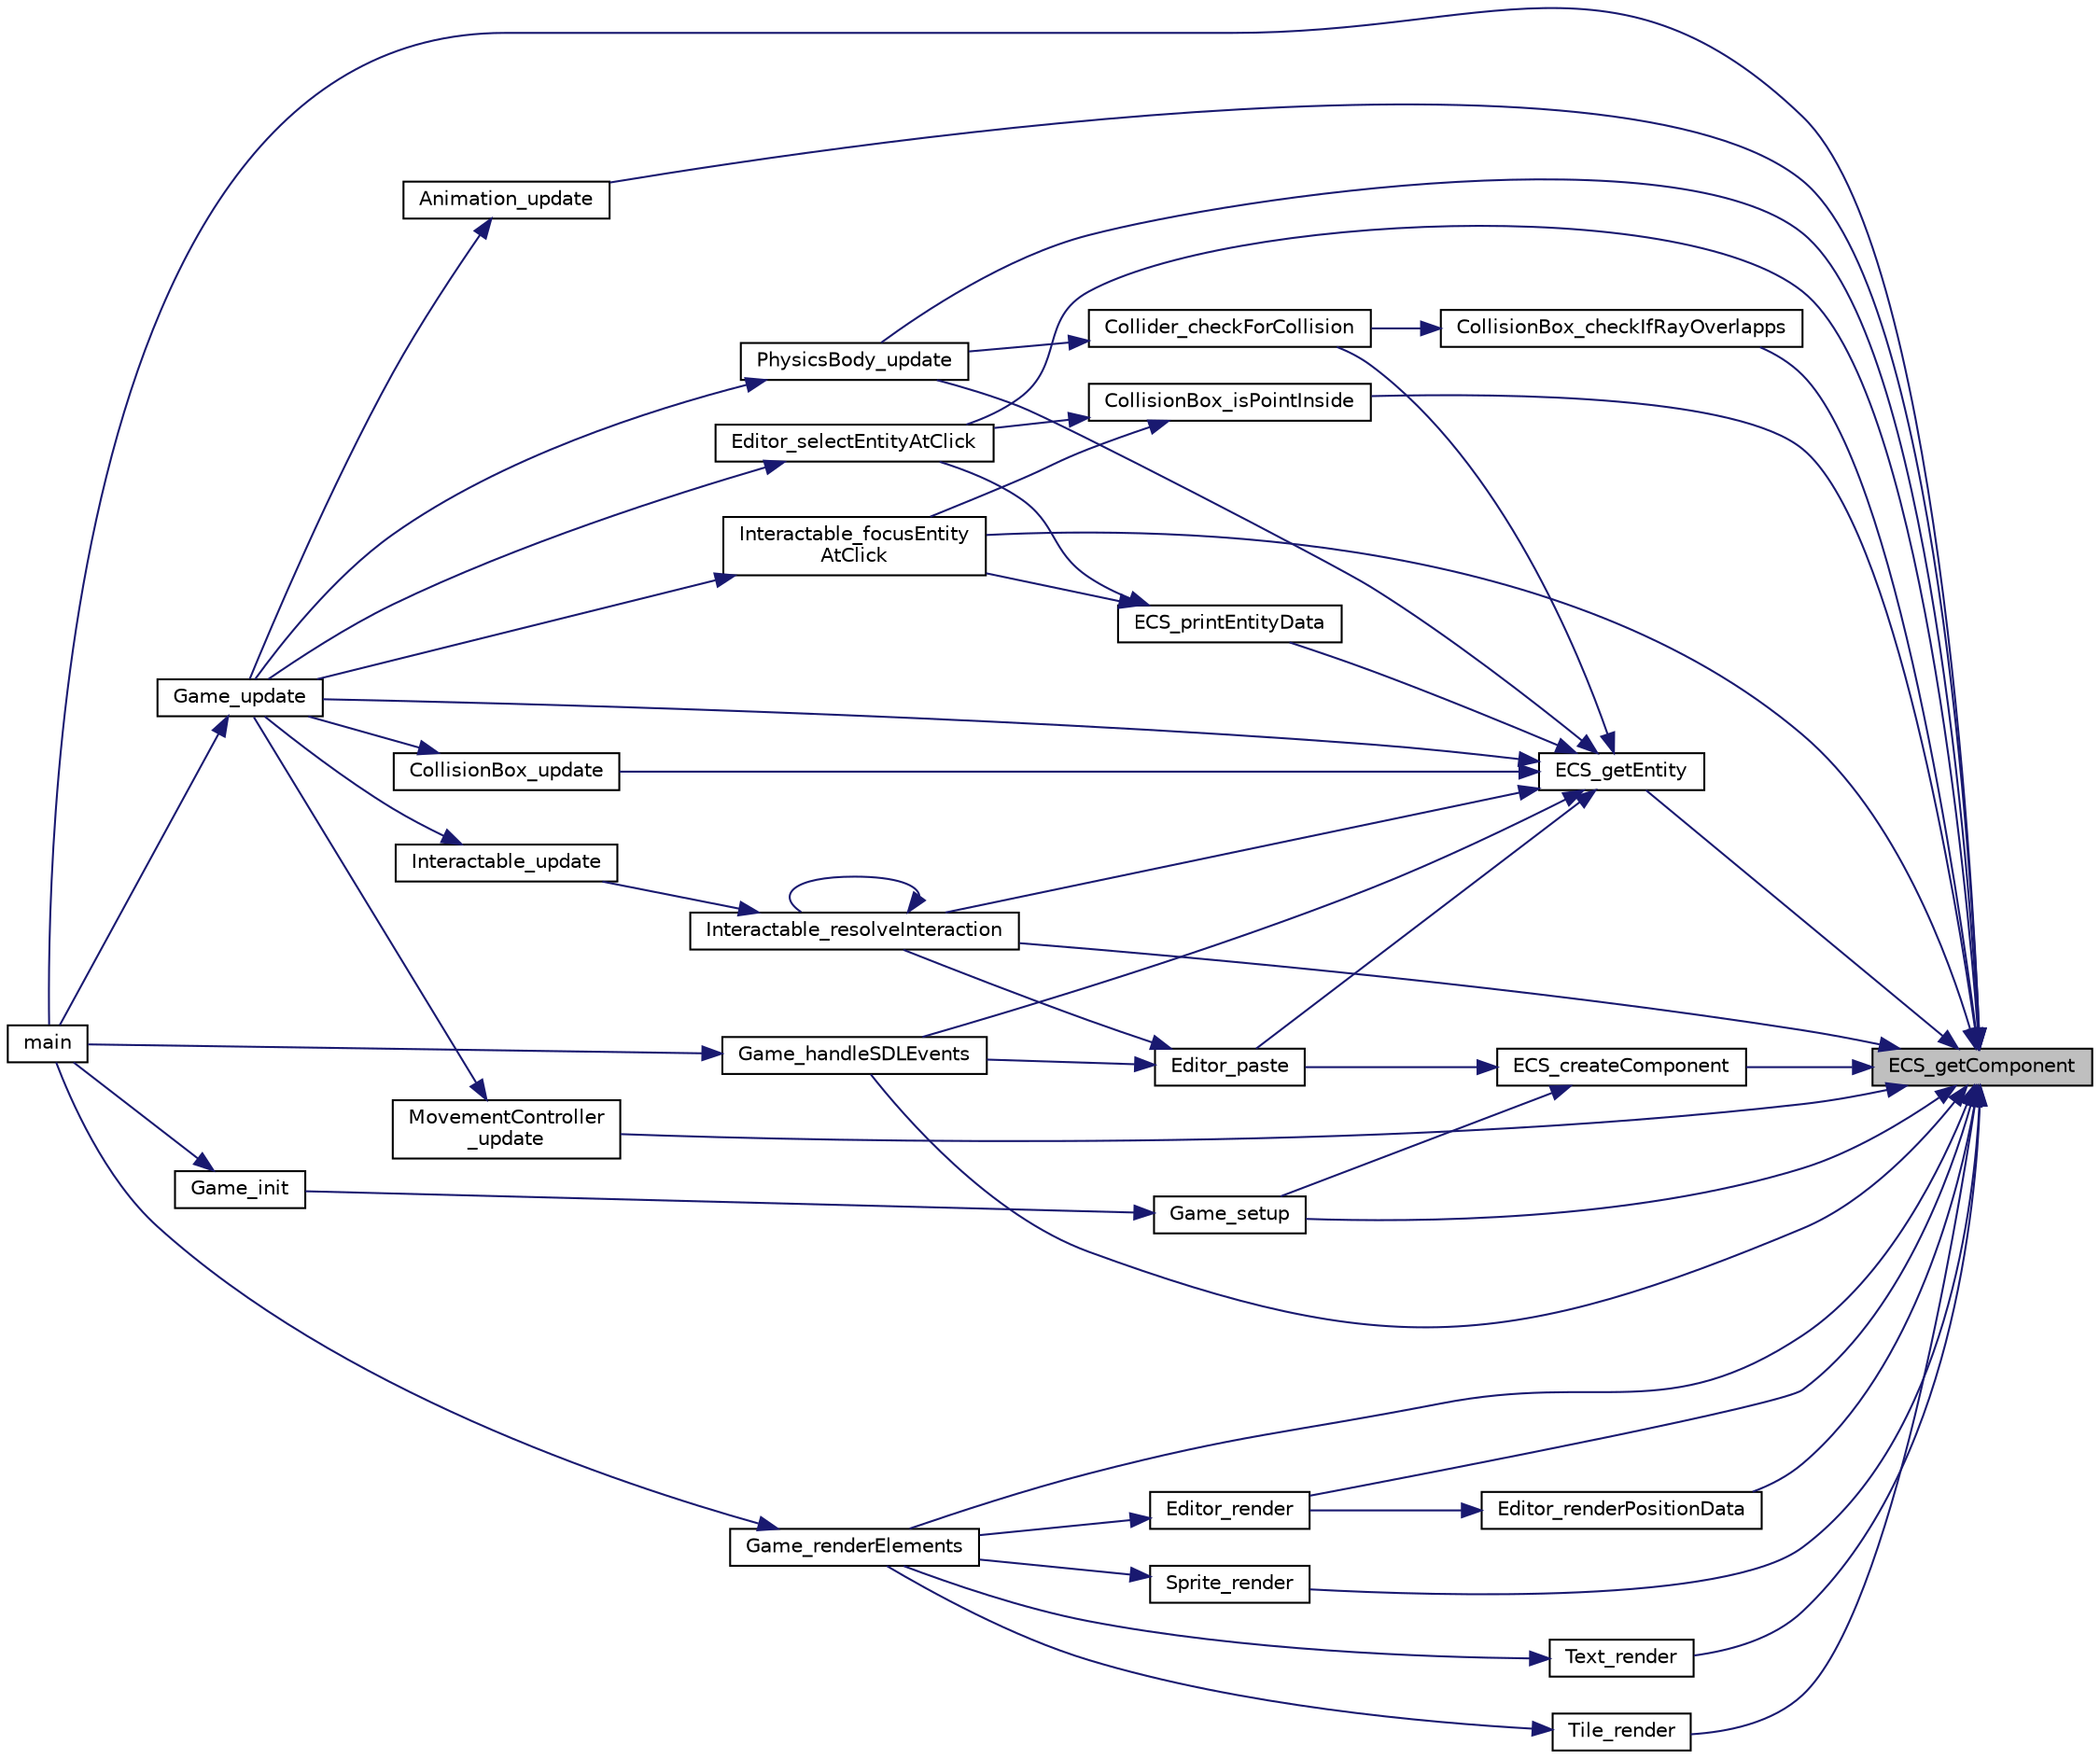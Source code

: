 digraph "ECS_getComponent"
{
 // LATEX_PDF_SIZE
  edge [fontname="Helvetica",fontsize="10",labelfontname="Helvetica",labelfontsize="10"];
  node [fontname="Helvetica",fontsize="10",shape=record];
  rankdir="RL";
  Node1 [label="ECS_getComponent",height=0.2,width=0.4,color="black", fillcolor="grey75", style="filled", fontcolor="black",tooltip=" "];
  Node1 -> Node2 [dir="back",color="midnightblue",fontsize="10",style="solid",fontname="Helvetica"];
  Node2 [label="Animation_update",height=0.2,width=0.4,color="black", fillcolor="white", style="filled",URL="$_animation_systems_8c.html#afe1d29555e6729ef7382adc05449e9f5",tooltip=" "];
  Node2 -> Node3 [dir="back",color="midnightblue",fontsize="10",style="solid",fontname="Helvetica"];
  Node3 [label="Game_update",height=0.2,width=0.4,color="black", fillcolor="white", style="filled",URL="$_game_8c.html#a1fdb232da8445ef611c99a0baff40778",tooltip=" "];
  Node3 -> Node4 [dir="back",color="midnightblue",fontsize="10",style="solid",fontname="Helvetica"];
  Node4 [label="main",height=0.2,width=0.4,color="black", fillcolor="white", style="filled",URL="$main_8c.html#a840291bc02cba5474a4cb46a9b9566fe",tooltip=" "];
  Node1 -> Node5 [dir="back",color="midnightblue",fontsize="10",style="solid",fontname="Helvetica"];
  Node5 [label="CollisionBox_checkIfRayOverlapps",height=0.2,width=0.4,color="black", fillcolor="white", style="filled",URL="$_collision_box_systems_8c.html#a7df0444e4d49678e516b8e8b8c8c2884",tooltip=" "];
  Node5 -> Node6 [dir="back",color="midnightblue",fontsize="10",style="solid",fontname="Helvetica"];
  Node6 [label="Collider_checkForCollision",height=0.2,width=0.4,color="black", fillcolor="white", style="filled",URL="$_collider_systems_8c.html#a42ae79c25d1be4033888091c9f415ddb",tooltip=" "];
  Node6 -> Node7 [dir="back",color="midnightblue",fontsize="10",style="solid",fontname="Helvetica"];
  Node7 [label="PhysicsBody_update",height=0.2,width=0.4,color="black", fillcolor="white", style="filled",URL="$_physics_body_systems_8c.html#a9c1b8a179631ae38cf3b6ab4265fb44e",tooltip=" "];
  Node7 -> Node3 [dir="back",color="midnightblue",fontsize="10",style="solid",fontname="Helvetica"];
  Node1 -> Node8 [dir="back",color="midnightblue",fontsize="10",style="solid",fontname="Helvetica"];
  Node8 [label="CollisionBox_isPointInside",height=0.2,width=0.4,color="black", fillcolor="white", style="filled",URL="$_collision_box_systems_8c.html#aaa64d01005e915c93f76dfaffa29db45",tooltip=" "];
  Node8 -> Node9 [dir="back",color="midnightblue",fontsize="10",style="solid",fontname="Helvetica"];
  Node9 [label="Editor_selectEntityAtClick",height=0.2,width=0.4,color="black", fillcolor="white", style="filled",URL="$_editor_systems_8c.html#a0be42ead2aee7a61cbff0bedd5db3a78",tooltip=" "];
  Node9 -> Node3 [dir="back",color="midnightblue",fontsize="10",style="solid",fontname="Helvetica"];
  Node8 -> Node10 [dir="back",color="midnightblue",fontsize="10",style="solid",fontname="Helvetica"];
  Node10 [label="Interactable_focusEntity\lAtClick",height=0.2,width=0.4,color="black", fillcolor="white", style="filled",URL="$_interactable_systems_8c.html#ae85fd338eff1e8618710640569df7b4b",tooltip=" "];
  Node10 -> Node3 [dir="back",color="midnightblue",fontsize="10",style="solid",fontname="Helvetica"];
  Node1 -> Node11 [dir="back",color="midnightblue",fontsize="10",style="solid",fontname="Helvetica"];
  Node11 [label="ECS_createComponent",height=0.2,width=0.4,color="black", fillcolor="white", style="filled",URL="$_e_c_s_8c.html#a26b1c807141d22e5ca3e407fda22a9ea",tooltip=" "];
  Node11 -> Node12 [dir="back",color="midnightblue",fontsize="10",style="solid",fontname="Helvetica"];
  Node12 [label="Editor_paste",height=0.2,width=0.4,color="black", fillcolor="white", style="filled",URL="$_editor_systems_8c.html#aff3eddf012fafe777631e26bee40eabf",tooltip=" "];
  Node12 -> Node13 [dir="back",color="midnightblue",fontsize="10",style="solid",fontname="Helvetica"];
  Node13 [label="Game_handleSDLEvents",height=0.2,width=0.4,color="black", fillcolor="white", style="filled",URL="$_game_8c.html#a9911473d14630a4538712be4c4ae08ef",tooltip=" "];
  Node13 -> Node4 [dir="back",color="midnightblue",fontsize="10",style="solid",fontname="Helvetica"];
  Node12 -> Node14 [dir="back",color="midnightblue",fontsize="10",style="solid",fontname="Helvetica"];
  Node14 [label="Interactable_resolveInteraction",height=0.2,width=0.4,color="black", fillcolor="white", style="filled",URL="$_interactable_systems_8c.html#acb7bc993c906da3377e35ff6eb3ca1d9",tooltip=" "];
  Node14 -> Node14 [dir="back",color="midnightblue",fontsize="10",style="solid",fontname="Helvetica"];
  Node14 -> Node15 [dir="back",color="midnightblue",fontsize="10",style="solid",fontname="Helvetica"];
  Node15 [label="Interactable_update",height=0.2,width=0.4,color="black", fillcolor="white", style="filled",URL="$_interactable_systems_8c.html#ab7e982b57adb8ff955d90d40e890dfaf",tooltip=" "];
  Node15 -> Node3 [dir="back",color="midnightblue",fontsize="10",style="solid",fontname="Helvetica"];
  Node11 -> Node16 [dir="back",color="midnightblue",fontsize="10",style="solid",fontname="Helvetica"];
  Node16 [label="Game_setup",height=0.2,width=0.4,color="black", fillcolor="white", style="filled",URL="$_game_8c.html#a1476ad33e261f4f7e0aa253115eb4421",tooltip=" "];
  Node16 -> Node17 [dir="back",color="midnightblue",fontsize="10",style="solid",fontname="Helvetica"];
  Node17 [label="Game_init",height=0.2,width=0.4,color="black", fillcolor="white", style="filled",URL="$_game_8c.html#a1851b2ffb57454b79bbf468793fa1ddb",tooltip=" "];
  Node17 -> Node4 [dir="back",color="midnightblue",fontsize="10",style="solid",fontname="Helvetica"];
  Node1 -> Node18 [dir="back",color="midnightblue",fontsize="10",style="solid",fontname="Helvetica"];
  Node18 [label="ECS_getEntity",height=0.2,width=0.4,color="black", fillcolor="white", style="filled",URL="$_e_c_s_8c.html#a9c56e4a452bdea39ebee813646ecee83",tooltip=" "];
  Node18 -> Node6 [dir="back",color="midnightblue",fontsize="10",style="solid",fontname="Helvetica"];
  Node18 -> Node19 [dir="back",color="midnightblue",fontsize="10",style="solid",fontname="Helvetica"];
  Node19 [label="CollisionBox_update",height=0.2,width=0.4,color="black", fillcolor="white", style="filled",URL="$_collision_box_systems_8c.html#a8b6cf8bdbbfc2e06b3f5d971de4141d4",tooltip=" "];
  Node19 -> Node3 [dir="back",color="midnightblue",fontsize="10",style="solid",fontname="Helvetica"];
  Node18 -> Node20 [dir="back",color="midnightblue",fontsize="10",style="solid",fontname="Helvetica"];
  Node20 [label="ECS_printEntityData",height=0.2,width=0.4,color="black", fillcolor="white", style="filled",URL="$_e_c_s_8c.html#ab7771cd068d13fb1560388b4114a6343",tooltip=" "];
  Node20 -> Node9 [dir="back",color="midnightblue",fontsize="10",style="solid",fontname="Helvetica"];
  Node20 -> Node10 [dir="back",color="midnightblue",fontsize="10",style="solid",fontname="Helvetica"];
  Node18 -> Node12 [dir="back",color="midnightblue",fontsize="10",style="solid",fontname="Helvetica"];
  Node18 -> Node13 [dir="back",color="midnightblue",fontsize="10",style="solid",fontname="Helvetica"];
  Node18 -> Node3 [dir="back",color="midnightblue",fontsize="10",style="solid",fontname="Helvetica"];
  Node18 -> Node14 [dir="back",color="midnightblue",fontsize="10",style="solid",fontname="Helvetica"];
  Node18 -> Node7 [dir="back",color="midnightblue",fontsize="10",style="solid",fontname="Helvetica"];
  Node1 -> Node21 [dir="back",color="midnightblue",fontsize="10",style="solid",fontname="Helvetica"];
  Node21 [label="Editor_render",height=0.2,width=0.4,color="black", fillcolor="white", style="filled",URL="$_editor_systems_8c.html#a7bfec97c1f55f8265a882d023cbd4a01",tooltip=" "];
  Node21 -> Node22 [dir="back",color="midnightblue",fontsize="10",style="solid",fontname="Helvetica"];
  Node22 [label="Game_renderElements",height=0.2,width=0.4,color="black", fillcolor="white", style="filled",URL="$_game_8c.html#ad46903a3036d0f002b4289b39410fa0a",tooltip=" "];
  Node22 -> Node4 [dir="back",color="midnightblue",fontsize="10",style="solid",fontname="Helvetica"];
  Node1 -> Node23 [dir="back",color="midnightblue",fontsize="10",style="solid",fontname="Helvetica"];
  Node23 [label="Editor_renderPositionData",height=0.2,width=0.4,color="black", fillcolor="white", style="filled",URL="$_editor_systems_8c.html#ad08e7838f6b162c92832272682e8a159",tooltip=" "];
  Node23 -> Node21 [dir="back",color="midnightblue",fontsize="10",style="solid",fontname="Helvetica"];
  Node1 -> Node9 [dir="back",color="midnightblue",fontsize="10",style="solid",fontname="Helvetica"];
  Node1 -> Node13 [dir="back",color="midnightblue",fontsize="10",style="solid",fontname="Helvetica"];
  Node1 -> Node22 [dir="back",color="midnightblue",fontsize="10",style="solid",fontname="Helvetica"];
  Node1 -> Node16 [dir="back",color="midnightblue",fontsize="10",style="solid",fontname="Helvetica"];
  Node1 -> Node10 [dir="back",color="midnightblue",fontsize="10",style="solid",fontname="Helvetica"];
  Node1 -> Node14 [dir="back",color="midnightblue",fontsize="10",style="solid",fontname="Helvetica"];
  Node1 -> Node4 [dir="back",color="midnightblue",fontsize="10",style="solid",fontname="Helvetica"];
  Node1 -> Node24 [dir="back",color="midnightblue",fontsize="10",style="solid",fontname="Helvetica"];
  Node24 [label="MovementController\l_update",height=0.2,width=0.4,color="black", fillcolor="white", style="filled",URL="$_movement_controller_systems_8c.html#a5ea77c1e2af2da813df457d78093e35a",tooltip=" "];
  Node24 -> Node3 [dir="back",color="midnightblue",fontsize="10",style="solid",fontname="Helvetica"];
  Node1 -> Node7 [dir="back",color="midnightblue",fontsize="10",style="solid",fontname="Helvetica"];
  Node1 -> Node25 [dir="back",color="midnightblue",fontsize="10",style="solid",fontname="Helvetica"];
  Node25 [label="Sprite_render",height=0.2,width=0.4,color="black", fillcolor="white", style="filled",URL="$_sprite_systems_8c.html#a7cd5ea58f13ffe26b561c7363c95468f",tooltip=" "];
  Node25 -> Node22 [dir="back",color="midnightblue",fontsize="10",style="solid",fontname="Helvetica"];
  Node1 -> Node26 [dir="back",color="midnightblue",fontsize="10",style="solid",fontname="Helvetica"];
  Node26 [label="Text_render",height=0.2,width=0.4,color="black", fillcolor="white", style="filled",URL="$_text_systems_8c.html#aa5104e8dce4af5629f333e88f1abdcf5",tooltip=" "];
  Node26 -> Node22 [dir="back",color="midnightblue",fontsize="10",style="solid",fontname="Helvetica"];
  Node1 -> Node27 [dir="back",color="midnightblue",fontsize="10",style="solid",fontname="Helvetica"];
  Node27 [label="Tile_render",height=0.2,width=0.4,color="black", fillcolor="white", style="filled",URL="$_tile_systems_8c.html#ae9c1fd008c218c79accea06526890d50",tooltip=" "];
  Node27 -> Node22 [dir="back",color="midnightblue",fontsize="10",style="solid",fontname="Helvetica"];
}
